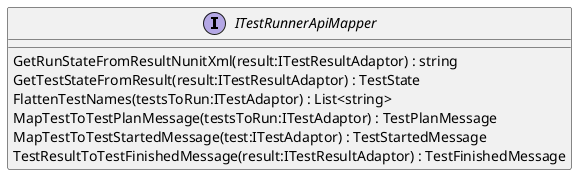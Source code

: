 @startuml
interface ITestRunnerApiMapper {
    GetRunStateFromResultNunitXml(result:ITestResultAdaptor) : string
    GetTestStateFromResult(result:ITestResultAdaptor) : TestState
    FlattenTestNames(testsToRun:ITestAdaptor) : List<string>
    MapTestToTestPlanMessage(testsToRun:ITestAdaptor) : TestPlanMessage
    MapTestToTestStartedMessage(test:ITestAdaptor) : TestStartedMessage
    TestResultToTestFinishedMessage(result:ITestResultAdaptor) : TestFinishedMessage
}
@enduml
